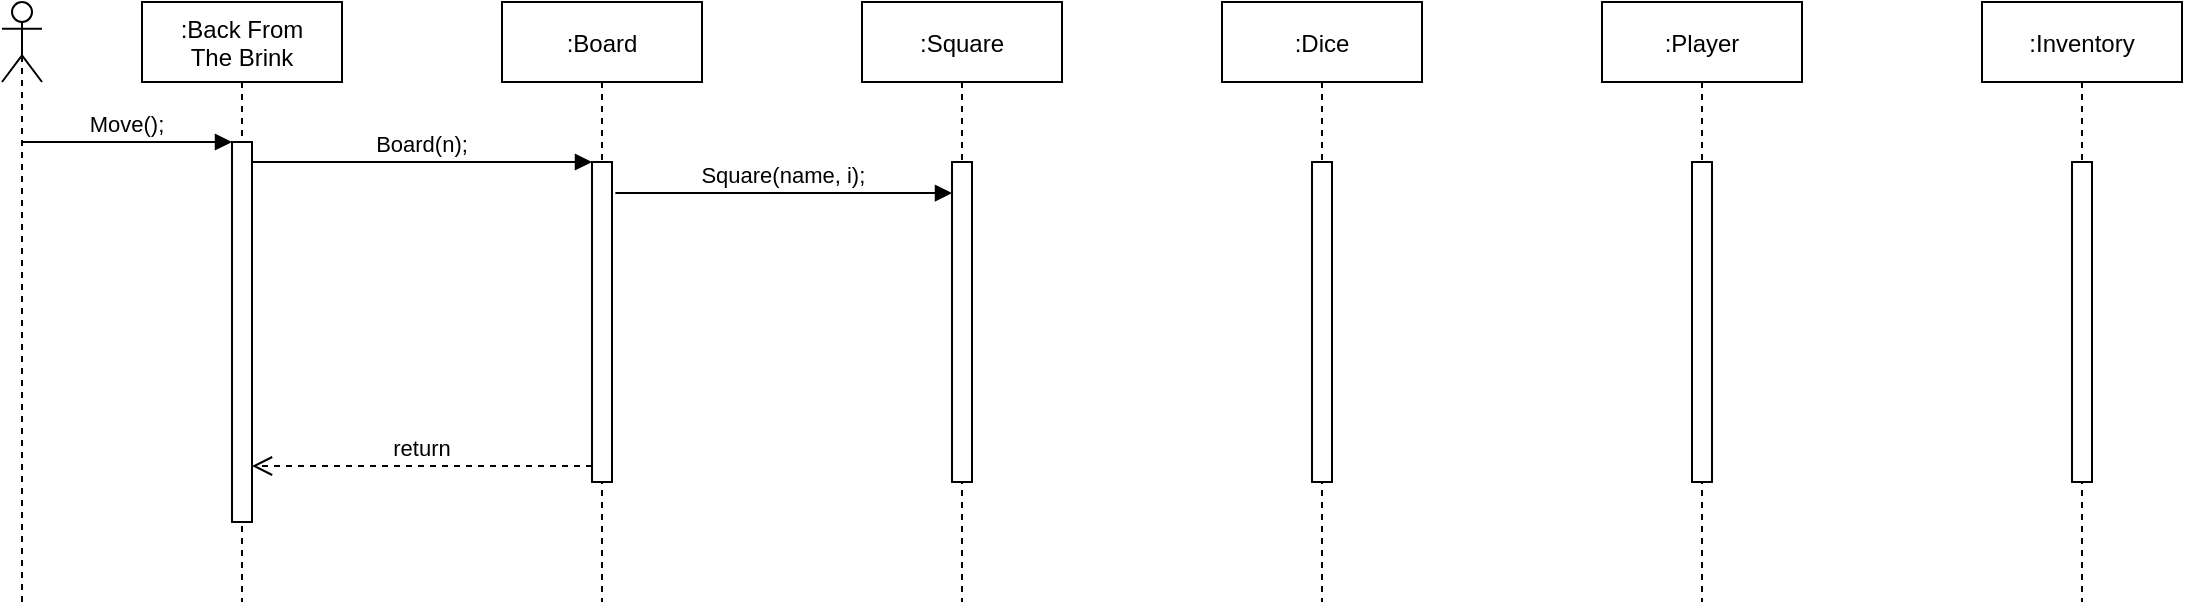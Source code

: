 <mxfile version="13.10.0" type="device"><diagram id="kgpKYQtTHZ0yAKxKKP6v" name="Page-1"><mxGraphModel dx="1185" dy="662" grid="1" gridSize="10" guides="1" tooltips="1" connect="1" arrows="1" fold="1" page="1" pageScale="1" pageWidth="850" pageHeight="1100" math="0" shadow="0"><root><mxCell id="0"/><mxCell id="1" parent="0"/><mxCell id="3nuBFxr9cyL0pnOWT2aG-1" value=":Back From&#10;The Brink" style="shape=umlLifeline;perimeter=lifelinePerimeter;container=1;collapsible=0;recursiveResize=0;rounded=0;shadow=0;strokeWidth=1;" parent="1" vertex="1"><mxGeometry x="120" y="80" width="100" height="300" as="geometry"/></mxCell><mxCell id="3nuBFxr9cyL0pnOWT2aG-2" value="" style="points=[];perimeter=orthogonalPerimeter;rounded=0;shadow=0;strokeWidth=1;" parent="3nuBFxr9cyL0pnOWT2aG-1" vertex="1"><mxGeometry x="45" y="70" width="10" height="190" as="geometry"/></mxCell><mxCell id="3nuBFxr9cyL0pnOWT2aG-5" value=":Board" style="shape=umlLifeline;perimeter=lifelinePerimeter;container=1;collapsible=0;recursiveResize=0;rounded=0;shadow=0;strokeWidth=1;" parent="1" vertex="1"><mxGeometry x="300" y="80" width="100" height="300" as="geometry"/></mxCell><mxCell id="3nuBFxr9cyL0pnOWT2aG-6" value="" style="points=[];perimeter=orthogonalPerimeter;rounded=0;shadow=0;strokeWidth=1;" parent="3nuBFxr9cyL0pnOWT2aG-5" vertex="1"><mxGeometry x="45" y="80" width="10" height="160" as="geometry"/></mxCell><mxCell id="3nuBFxr9cyL0pnOWT2aG-7" value="return" style="verticalAlign=bottom;endArrow=open;dashed=1;endSize=8;exitX=0;exitY=0.95;shadow=0;strokeWidth=1;" parent="1" source="3nuBFxr9cyL0pnOWT2aG-6" target="3nuBFxr9cyL0pnOWT2aG-2" edge="1"><mxGeometry relative="1" as="geometry"><mxPoint x="275" y="236" as="targetPoint"/></mxGeometry></mxCell><mxCell id="3nuBFxr9cyL0pnOWT2aG-8" value="Board(n);" style="verticalAlign=bottom;endArrow=block;entryX=0;entryY=0;shadow=0;strokeWidth=1;" parent="1" source="3nuBFxr9cyL0pnOWT2aG-2" target="3nuBFxr9cyL0pnOWT2aG-6" edge="1"><mxGeometry relative="1" as="geometry"><mxPoint x="275" y="160" as="sourcePoint"/></mxGeometry></mxCell><mxCell id="Fycu0uVFxBu0nzIf47na-1" value="" style="shape=umlActor;verticalLabelPosition=bottom;verticalAlign=top;html=1;outlineConnect=0;" vertex="1" parent="1"><mxGeometry x="50" y="80" width="20" height="40" as="geometry"/></mxCell><mxCell id="Fycu0uVFxBu0nzIf47na-4" value="" style="endArrow=none;dashed=1;html=1;entryX=0.5;entryY=0.5;entryDx=0;entryDy=0;entryPerimeter=0;" edge="1" parent="1" target="Fycu0uVFxBu0nzIf47na-1"><mxGeometry width="50" height="50" relative="1" as="geometry"><mxPoint x="60" y="380" as="sourcePoint"/><mxPoint x="280" y="190" as="targetPoint"/></mxGeometry></mxCell><mxCell id="Fycu0uVFxBu0nzIf47na-5" value=":Square" style="shape=umlLifeline;perimeter=lifelinePerimeter;container=1;collapsible=0;recursiveResize=0;rounded=0;shadow=0;strokeWidth=1;" vertex="1" parent="1"><mxGeometry x="480" y="80" width="100" height="300" as="geometry"/></mxCell><mxCell id="Fycu0uVFxBu0nzIf47na-6" value="" style="points=[];perimeter=orthogonalPerimeter;rounded=0;shadow=0;strokeWidth=1;" vertex="1" parent="Fycu0uVFxBu0nzIf47na-5"><mxGeometry x="45" y="80" width="10" height="160" as="geometry"/></mxCell><mxCell id="Fycu0uVFxBu0nzIf47na-8" value=":Dice" style="shape=umlLifeline;perimeter=lifelinePerimeter;container=1;collapsible=0;recursiveResize=0;rounded=0;shadow=0;strokeWidth=1;" vertex="1" parent="1"><mxGeometry x="660" y="80" width="100" height="300" as="geometry"/></mxCell><mxCell id="Fycu0uVFxBu0nzIf47na-9" value="" style="points=[];perimeter=orthogonalPerimeter;rounded=0;shadow=0;strokeWidth=1;" vertex="1" parent="Fycu0uVFxBu0nzIf47na-8"><mxGeometry x="45" y="80" width="10" height="160" as="geometry"/></mxCell><mxCell id="Fycu0uVFxBu0nzIf47na-10" value=":Player" style="shape=umlLifeline;perimeter=lifelinePerimeter;container=1;collapsible=0;recursiveResize=0;rounded=0;shadow=0;strokeWidth=1;" vertex="1" parent="1"><mxGeometry x="850" y="80" width="100" height="300" as="geometry"/></mxCell><mxCell id="Fycu0uVFxBu0nzIf47na-11" value="" style="points=[];perimeter=orthogonalPerimeter;rounded=0;shadow=0;strokeWidth=1;" vertex="1" parent="Fycu0uVFxBu0nzIf47na-10"><mxGeometry x="45" y="80" width="10" height="160" as="geometry"/></mxCell><mxCell id="Fycu0uVFxBu0nzIf47na-12" value=":Inventory" style="shape=umlLifeline;perimeter=lifelinePerimeter;container=1;collapsible=0;recursiveResize=0;rounded=0;shadow=0;strokeWidth=1;" vertex="1" parent="1"><mxGeometry x="1040" y="80" width="100" height="300" as="geometry"/></mxCell><mxCell id="Fycu0uVFxBu0nzIf47na-13" value="" style="points=[];perimeter=orthogonalPerimeter;rounded=0;shadow=0;strokeWidth=1;" vertex="1" parent="Fycu0uVFxBu0nzIf47na-12"><mxGeometry x="45" y="80" width="10" height="160" as="geometry"/></mxCell><mxCell id="Fycu0uVFxBu0nzIf47na-14" value="Move();" style="verticalAlign=bottom;endArrow=block;shadow=0;strokeWidth=1;" edge="1" parent="1" target="3nuBFxr9cyL0pnOWT2aG-2"><mxGeometry relative="1" as="geometry"><mxPoint x="60" y="150" as="sourcePoint"/><mxPoint x="230" y="160.0" as="targetPoint"/></mxGeometry></mxCell><mxCell id="Fycu0uVFxBu0nzIf47na-15" value="Square(name, i);" style="verticalAlign=bottom;endArrow=block;shadow=0;strokeWidth=1;exitX=1.167;exitY=0.097;exitDx=0;exitDy=0;exitPerimeter=0;" edge="1" parent="1" source="3nuBFxr9cyL0pnOWT2aG-6" target="Fycu0uVFxBu0nzIf47na-6"><mxGeometry relative="1" as="geometry"><mxPoint x="360" y="180.0" as="sourcePoint"/><mxPoint x="530" y="180.0" as="targetPoint"/></mxGeometry></mxCell></root></mxGraphModel></diagram></mxfile>